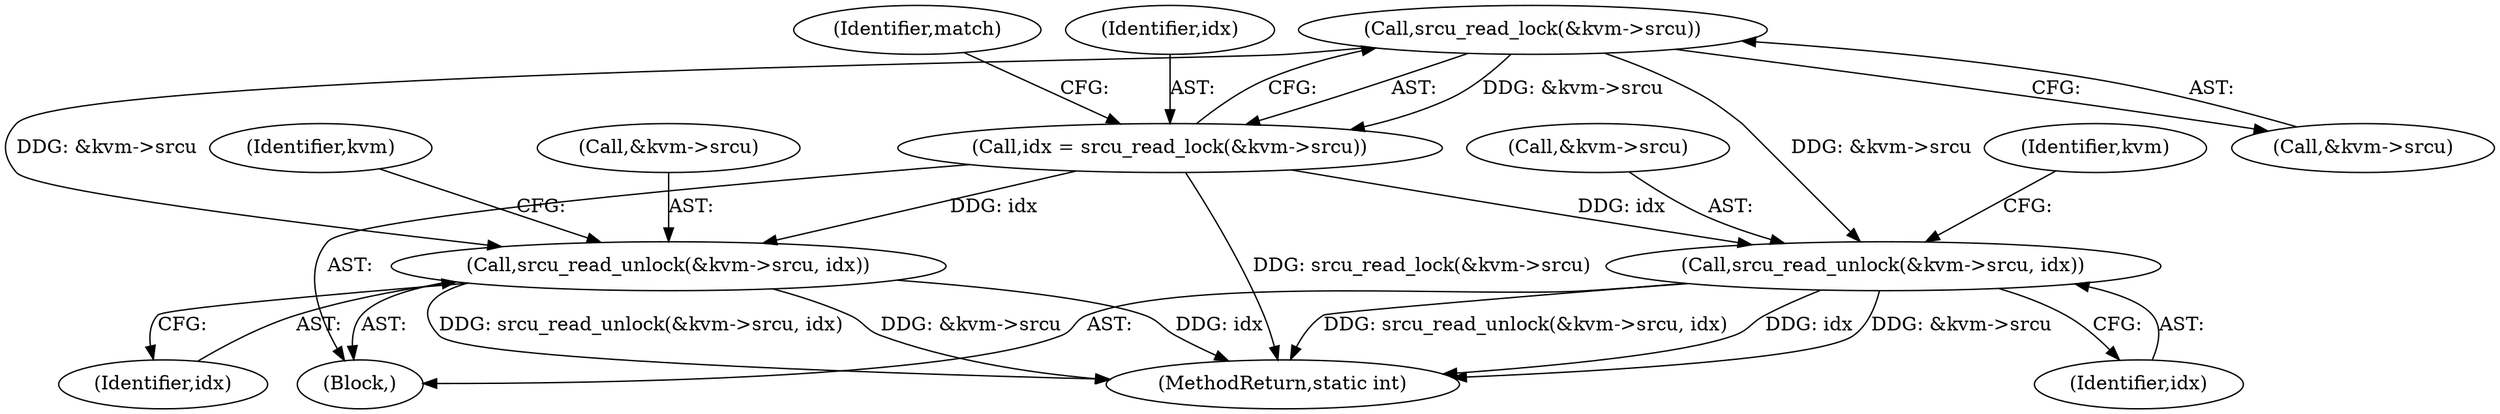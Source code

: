 digraph "0_linux_c4e7f9022e506c6635a5037713c37118e23193e4@API" {
"1000131" [label="(Call,srcu_read_lock(&kvm->srcu))"];
"1000129" [label="(Call,idx = srcu_read_lock(&kvm->srcu))"];
"1000348" [label="(Call,srcu_read_unlock(&kvm->srcu, idx))"];
"1000385" [label="(Call,srcu_read_unlock(&kvm->srcu, idx))"];
"1000105" [label="(Block,)"];
"1000394" [label="(Identifier,kvm)"];
"1000398" [label="(MethodReturn,static int)"];
"1000357" [label="(Identifier,kvm)"];
"1000353" [label="(Identifier,idx)"];
"1000386" [label="(Call,&kvm->srcu)"];
"1000131" [label="(Call,srcu_read_lock(&kvm->srcu))"];
"1000132" [label="(Call,&kvm->srcu)"];
"1000129" [label="(Call,idx = srcu_read_lock(&kvm->srcu))"];
"1000137" [label="(Identifier,match)"];
"1000390" [label="(Identifier,idx)"];
"1000349" [label="(Call,&kvm->srcu)"];
"1000130" [label="(Identifier,idx)"];
"1000348" [label="(Call,srcu_read_unlock(&kvm->srcu, idx))"];
"1000385" [label="(Call,srcu_read_unlock(&kvm->srcu, idx))"];
"1000131" -> "1000129"  [label="AST: "];
"1000131" -> "1000132"  [label="CFG: "];
"1000132" -> "1000131"  [label="AST: "];
"1000129" -> "1000131"  [label="CFG: "];
"1000131" -> "1000129"  [label="DDG: &kvm->srcu"];
"1000131" -> "1000348"  [label="DDG: &kvm->srcu"];
"1000131" -> "1000385"  [label="DDG: &kvm->srcu"];
"1000129" -> "1000105"  [label="AST: "];
"1000130" -> "1000129"  [label="AST: "];
"1000137" -> "1000129"  [label="CFG: "];
"1000129" -> "1000398"  [label="DDG: srcu_read_lock(&kvm->srcu)"];
"1000129" -> "1000348"  [label="DDG: idx"];
"1000129" -> "1000385"  [label="DDG: idx"];
"1000348" -> "1000105"  [label="AST: "];
"1000348" -> "1000353"  [label="CFG: "];
"1000349" -> "1000348"  [label="AST: "];
"1000353" -> "1000348"  [label="AST: "];
"1000357" -> "1000348"  [label="CFG: "];
"1000348" -> "1000398"  [label="DDG: &kvm->srcu"];
"1000348" -> "1000398"  [label="DDG: idx"];
"1000348" -> "1000398"  [label="DDG: srcu_read_unlock(&kvm->srcu, idx)"];
"1000385" -> "1000105"  [label="AST: "];
"1000385" -> "1000390"  [label="CFG: "];
"1000386" -> "1000385"  [label="AST: "];
"1000390" -> "1000385"  [label="AST: "];
"1000394" -> "1000385"  [label="CFG: "];
"1000385" -> "1000398"  [label="DDG: idx"];
"1000385" -> "1000398"  [label="DDG: &kvm->srcu"];
"1000385" -> "1000398"  [label="DDG: srcu_read_unlock(&kvm->srcu, idx)"];
}
